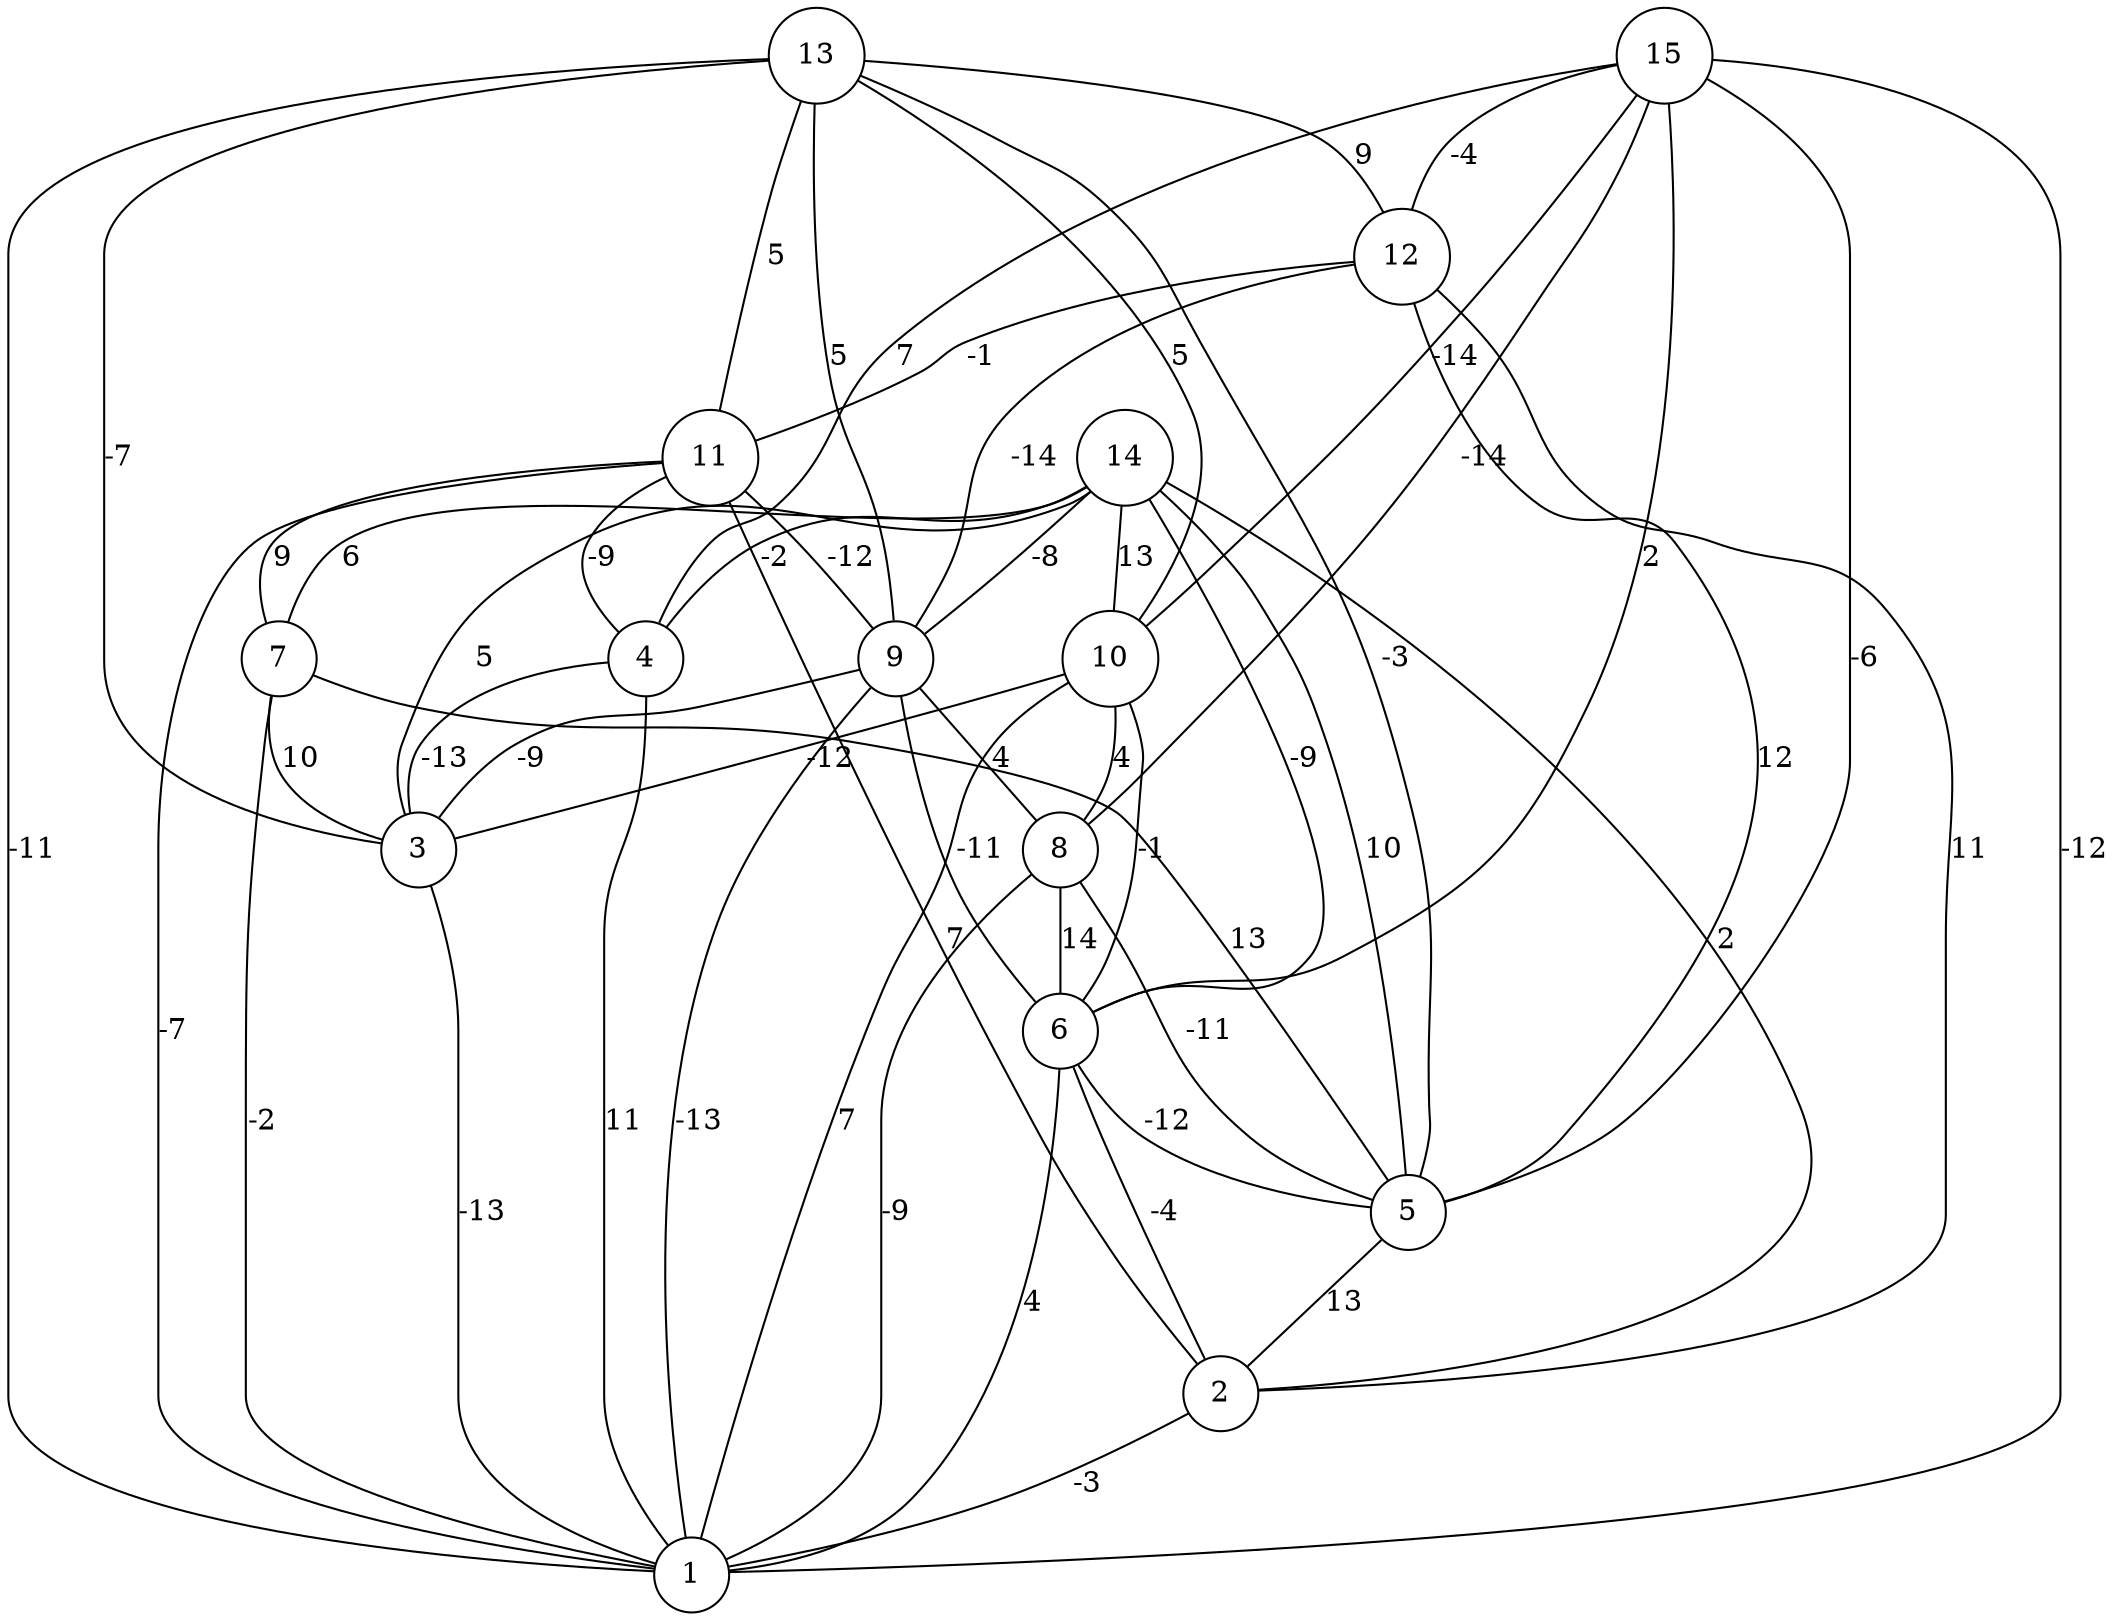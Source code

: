 graph { 
	 fontname="Helvetica,Arial,sans-serif" 
	 node [shape = circle]; 
	 15 -- 1 [label = "-12"];
	 15 -- 4 [label = "7"];
	 15 -- 5 [label = "-6"];
	 15 -- 6 [label = "2"];
	 15 -- 8 [label = "-14"];
	 15 -- 10 [label = "-14"];
	 15 -- 12 [label = "-4"];
	 14 -- 2 [label = "2"];
	 14 -- 3 [label = "5"];
	 14 -- 4 [label = "-2"];
	 14 -- 5 [label = "10"];
	 14 -- 6 [label = "-9"];
	 14 -- 7 [label = "6"];
	 14 -- 9 [label = "-8"];
	 14 -- 10 [label = "13"];
	 13 -- 1 [label = "-11"];
	 13 -- 3 [label = "-7"];
	 13 -- 5 [label = "-3"];
	 13 -- 9 [label = "5"];
	 13 -- 10 [label = "5"];
	 13 -- 11 [label = "5"];
	 13 -- 12 [label = "9"];
	 12 -- 2 [label = "11"];
	 12 -- 5 [label = "12"];
	 12 -- 9 [label = "-14"];
	 12 -- 11 [label = "-1"];
	 11 -- 1 [label = "-7"];
	 11 -- 2 [label = "7"];
	 11 -- 4 [label = "-9"];
	 11 -- 7 [label = "9"];
	 11 -- 9 [label = "-12"];
	 10 -- 1 [label = "7"];
	 10 -- 3 [label = "-12"];
	 10 -- 6 [label = "-1"];
	 10 -- 8 [label = "4"];
	 9 -- 1 [label = "-13"];
	 9 -- 3 [label = "-9"];
	 9 -- 6 [label = "-11"];
	 9 -- 8 [label = "4"];
	 8 -- 1 [label = "-9"];
	 8 -- 5 [label = "-11"];
	 8 -- 6 [label = "14"];
	 7 -- 1 [label = "-2"];
	 7 -- 3 [label = "10"];
	 7 -- 5 [label = "13"];
	 6 -- 1 [label = "4"];
	 6 -- 2 [label = "-4"];
	 6 -- 5 [label = "-12"];
	 5 -- 2 [label = "13"];
	 4 -- 1 [label = "11"];
	 4 -- 3 [label = "-13"];
	 3 -- 1 [label = "-13"];
	 2 -- 1 [label = "-3"];
	 1;
	 2;
	 3;
	 4;
	 5;
	 6;
	 7;
	 8;
	 9;
	 10;
	 11;
	 12;
	 13;
	 14;
	 15;
}
